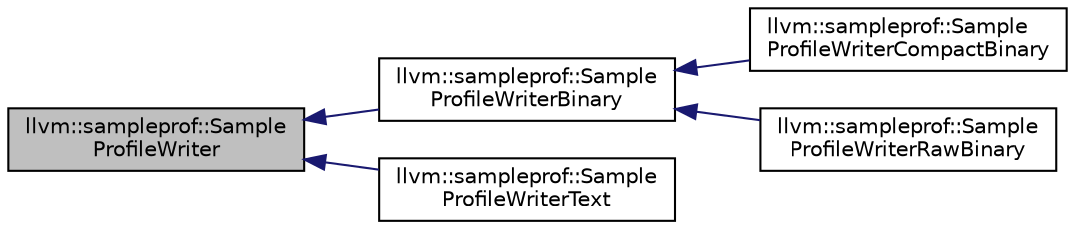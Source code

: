 digraph "llvm::sampleprof::SampleProfileWriter"
{
 // LATEX_PDF_SIZE
  bgcolor="transparent";
  edge [fontname="Helvetica",fontsize="10",labelfontname="Helvetica",labelfontsize="10"];
  node [fontname="Helvetica",fontsize="10",shape="box"];
  rankdir="LR";
  Node1 [label="llvm::sampleprof::Sample\lProfileWriter",height=0.2,width=0.4,color="black", fillcolor="grey75", style="filled", fontcolor="black",tooltip="Sample-based profile writer. Base class."];
  Node1 -> Node2 [dir="back",color="midnightblue",fontsize="10",style="solid",fontname="Helvetica"];
  Node2 [label="llvm::sampleprof::Sample\lProfileWriterBinary",height=0.2,width=0.4,color="black",URL="$classllvm_1_1sampleprof_1_1SampleProfileWriterBinary.html",tooltip="Sample-based profile writer (binary format)."];
  Node2 -> Node3 [dir="back",color="midnightblue",fontsize="10",style="solid",fontname="Helvetica"];
  Node3 [label="llvm::sampleprof::Sample\lProfileWriterCompactBinary",height=0.2,width=0.4,color="black",URL="$classllvm_1_1sampleprof_1_1SampleProfileWriterCompactBinary.html",tooltip=" "];
  Node2 -> Node4 [dir="back",color="midnightblue",fontsize="10",style="solid",fontname="Helvetica"];
  Node4 [label="llvm::sampleprof::Sample\lProfileWriterRawBinary",height=0.2,width=0.4,color="black",URL="$classllvm_1_1sampleprof_1_1SampleProfileWriterRawBinary.html",tooltip=" "];
  Node1 -> Node5 [dir="back",color="midnightblue",fontsize="10",style="solid",fontname="Helvetica"];
  Node5 [label="llvm::sampleprof::Sample\lProfileWriterText",height=0.2,width=0.4,color="black",URL="$classllvm_1_1sampleprof_1_1SampleProfileWriterText.html",tooltip="Sample-based profile writer (text format)."];
}

